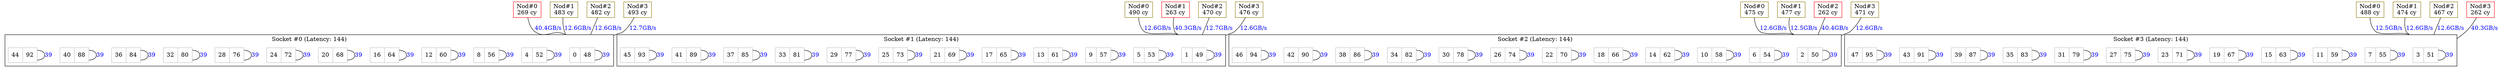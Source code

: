 graph mctop_socket
{
	labelloc="t";
	compound=true;
	node [shape=record];
	node [color=gray];
	edge [fontcolor=blue];
	gs_10000 [label="0|48"];
	gs_10000 -- gs_10000 [label="39", weight="39"]
	gs_10004 [label="4|52"];
	gs_10004 -- gs_10004 [label="39", weight="39"]
	gs_10008 [label="8|56"];
	gs_10008 -- gs_10008 [label="39", weight="39"]
	gs_10012 [label="12|60"];
	gs_10012 -- gs_10012 [label="39", weight="39"]
	gs_10016 [label="16|64"];
	gs_10016 -- gs_10016 [label="39", weight="39"]
	gs_10020 [label="20|68"];
	gs_10020 -- gs_10020 [label="39", weight="39"]
	gs_10024 [label="24|72"];
	gs_10024 -- gs_10024 [label="39", weight="39"]
	gs_10028 [label="28|76"];
	gs_10028 -- gs_10028 [label="39", weight="39"]
	gs_10032 [label="32|80"];
	gs_10032 -- gs_10032 [label="39", weight="39"]
	gs_10036 [label="36|84"];
	gs_10036 -- gs_10036 [label="39", weight="39"]
	gs_10040 [label="40|88"];
	gs_10040 -- gs_10040 [label="39", weight="39"]
	gs_10044 [label="44|92"];
	gs_10044 -- gs_10044 [label="39", weight="39"]
	gs_10001 [label="1|49"];
	gs_10001 -- gs_10001 [label="39", weight="39"]
	gs_10005 [label="5|53"];
	gs_10005 -- gs_10005 [label="39", weight="39"]
	gs_10009 [label="9|57"];
	gs_10009 -- gs_10009 [label="39", weight="39"]
	gs_10013 [label="13|61"];
	gs_10013 -- gs_10013 [label="39", weight="39"]
	gs_10017 [label="17|65"];
	gs_10017 -- gs_10017 [label="39", weight="39"]
	gs_10021 [label="21|69"];
	gs_10021 -- gs_10021 [label="39", weight="39"]
	gs_10025 [label="25|73"];
	gs_10025 -- gs_10025 [label="39", weight="39"]
	gs_10029 [label="29|77"];
	gs_10029 -- gs_10029 [label="39", weight="39"]
	gs_10033 [label="33|81"];
	gs_10033 -- gs_10033 [label="39", weight="39"]
	gs_10037 [label="37|85"];
	gs_10037 -- gs_10037 [label="39", weight="39"]
	gs_10041 [label="41|89"];
	gs_10041 -- gs_10041 [label="39", weight="39"]
	gs_10045 [label="45|93"];
	gs_10045 -- gs_10045 [label="39", weight="39"]
	gs_10002 [label="2|50"];
	gs_10002 -- gs_10002 [label="39", weight="39"]
	gs_10006 [label="6|54"];
	gs_10006 -- gs_10006 [label="39", weight="39"]
	gs_10010 [label="10|58"];
	gs_10010 -- gs_10010 [label="39", weight="39"]
	gs_10014 [label="14|62"];
	gs_10014 -- gs_10014 [label="39", weight="39"]
	gs_10018 [label="18|66"];
	gs_10018 -- gs_10018 [label="39", weight="39"]
	gs_10022 [label="22|70"];
	gs_10022 -- gs_10022 [label="39", weight="39"]
	gs_10026 [label="26|74"];
	gs_10026 -- gs_10026 [label="39", weight="39"]
	gs_10030 [label="30|78"];
	gs_10030 -- gs_10030 [label="39", weight="39"]
	gs_10034 [label="34|82"];
	gs_10034 -- gs_10034 [label="39", weight="39"]
	gs_10038 [label="38|86"];
	gs_10038 -- gs_10038 [label="39", weight="39"]
	gs_10042 [label="42|90"];
	gs_10042 -- gs_10042 [label="39", weight="39"]
	gs_10046 [label="46|94"];
	gs_10046 -- gs_10046 [label="39", weight="39"]
	gs_10003 [label="3|51"];
	gs_10003 -- gs_10003 [label="39", weight="39"]
	gs_10007 [label="7|55"];
	gs_10007 -- gs_10007 [label="39", weight="39"]
	gs_10011 [label="11|59"];
	gs_10011 -- gs_10011 [label="39", weight="39"]
	gs_10015 [label="15|63"];
	gs_10015 -- gs_10015 [label="39", weight="39"]
	gs_10019 [label="19|67"];
	gs_10019 -- gs_10019 [label="39", weight="39"]
	gs_10023 [label="23|71"];
	gs_10023 -- gs_10023 [label="39", weight="39"]
	gs_10027 [label="27|75"];
	gs_10027 -- gs_10027 [label="39", weight="39"]
	gs_10031 [label="31|79"];
	gs_10031 -- gs_10031 [label="39", weight="39"]
	gs_10035 [label="35|83"];
	gs_10035 -- gs_10035 [label="39", weight="39"]
	gs_10039 [label="39|87"];
	gs_10039 -- gs_10039 [label="39", weight="39"]
	gs_10043 [label="43|91"];
	gs_10043 -- gs_10043 [label="39", weight="39"]
	gs_10047 [label="47|95"];
	gs_10047 -- gs_10047 [label="39", weight="39"]
	subgraph cluster_20000
	{
		label="Socket #0 (Latency: 144)";
		gs_10000
		gs_10004
		gs_10008
		gs_10012
		gs_10016
		gs_10020
		gs_10024
		gs_10028
		gs_10032
		gs_10036
		gs_10040
		gs_10044
	}
	subgraph cluster_20001
	{
		label="Socket #1 (Latency: 144)";
		gs_10001
		gs_10005
		gs_10009
		gs_10013
		gs_10017
		gs_10021
		gs_10025
		gs_10029
		gs_10033
		gs_10037
		gs_10041
		gs_10045
	}
	subgraph cluster_20002
	{
		label="Socket #2 (Latency: 144)";
		gs_10002
		gs_10006
		gs_10010
		gs_10014
		gs_10018
		gs_10022
		gs_10026
		gs_10030
		gs_10034
		gs_10038
		gs_10042
		gs_10046
	}
	subgraph cluster_20003
	{
		label="Socket #3 (Latency: 144)";
		gs_10003
		gs_10007
		gs_10011
		gs_10015
		gs_10019
		gs_10023
		gs_10027
		gs_10031
		gs_10035
		gs_10039
		gs_10043
		gs_10047
	}
	node [color=gold4];
	//Memory latencies node 20000
	mem_lat_0_20000 [label="Nod#0\n269 cy", color="red"];
	mem_lat_0_20000 -- gs_10000 [lhead=cluster_20000, label="40.4GB/s"];
	mem_lat_1_20000 [label="Nod#1\n483 cy"];
	mem_lat_1_20000 -- gs_10000 [lhead=cluster_20000, label="12.6GB/s"];
	mem_lat_2_20000 [label="Nod#2\n482 cy"];
	mem_lat_2_20000 -- gs_10000 [lhead=cluster_20000, label="12.6GB/s"];
	mem_lat_3_20000 [label="Nod#3\n493 cy"];
	mem_lat_3_20000 -- gs_10000 [lhead=cluster_20000, label="12.7GB/s"];
	//Memory latencies node 20001
	mem_lat_0_20001 [label="Nod#0\n490 cy"];
	mem_lat_0_20001 -- gs_10001 [lhead=cluster_20001, label="12.6GB/s"];
	mem_lat_1_20001 [label="Nod#1\n263 cy", color="red"];
	mem_lat_1_20001 -- gs_10001 [lhead=cluster_20001, label="40.3GB/s"];
	mem_lat_2_20001 [label="Nod#2\n470 cy"];
	mem_lat_2_20001 -- gs_10001 [lhead=cluster_20001, label="12.7GB/s"];
	mem_lat_3_20001 [label="Nod#3\n476 cy"];
	mem_lat_3_20001 -- gs_10001 [lhead=cluster_20001, label="12.6GB/s"];
	//Memory latencies node 20002
	mem_lat_0_20002 [label="Nod#0\n475 cy"];
	mem_lat_0_20002 -- gs_10002 [lhead=cluster_20002, label="12.6GB/s"];
	mem_lat_1_20002 [label="Nod#1\n477 cy"];
	mem_lat_1_20002 -- gs_10002 [lhead=cluster_20002, label="12.5GB/s"];
	mem_lat_2_20002 [label="Nod#2\n262 cy", color="red"];
	mem_lat_2_20002 -- gs_10002 [lhead=cluster_20002, label="40.4GB/s"];
	mem_lat_3_20002 [label="Nod#3\n471 cy"];
	mem_lat_3_20002 -- gs_10002 [lhead=cluster_20002, label="12.6GB/s"];
	//Memory latencies node 20003
	mem_lat_0_20003 [label="Nod#0\n488 cy"];
	mem_lat_0_20003 -- gs_10003 [lhead=cluster_20003, label="12.5GB/s"];
	mem_lat_1_20003 [label="Nod#1\n474 cy"];
	mem_lat_1_20003 -- gs_10003 [lhead=cluster_20003, label="12.6GB/s"];
	mem_lat_2_20003 [label="Nod#2\n467 cy"];
	mem_lat_2_20003 -- gs_10003 [lhead=cluster_20003, label="12.6GB/s"];
	mem_lat_3_20003 [label="Nod#3\n262 cy", color="red"];
	mem_lat_3_20003 -- gs_10003 [lhead=cluster_20003, label="40.3GB/s"];
}
